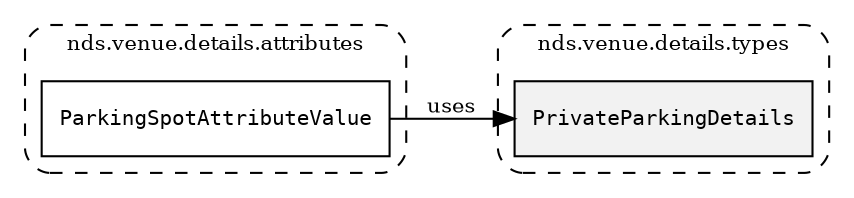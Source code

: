 /**
 * This dot file creates symbol collaboration diagram for PrivateParkingDetails.
 */
digraph ZSERIO
{
    node [shape=box, fontsize=10];
    rankdir="LR";
    fontsize=10;
    tooltip="PrivateParkingDetails collaboration diagram";

    subgraph "cluster_nds.venue.details.types"
    {
        style="dashed, rounded";
        label="nds.venue.details.types";
        tooltip="Package nds.venue.details.types";
        href="../../../content/packages/nds.venue.details.types.html#Package-nds-venue-details-types";
        target="_parent";

        "PrivateParkingDetails" [style="filled", fillcolor="#0000000D", target="_parent", label=<<font face="monospace"><table align="center" border="0" cellspacing="0" cellpadding="0"><tr><td href="../../../content/packages/nds.venue.details.types.html#Structure-PrivateParkingDetails" title="Structure defined in nds.venue.details.types">PrivateParkingDetails</td></tr></table></font>>];
    }

    subgraph "cluster_nds.venue.details.attributes"
    {
        style="dashed, rounded";
        label="nds.venue.details.attributes";
        tooltip="Package nds.venue.details.attributes";
        href="../../../content/packages/nds.venue.details.attributes.html#Package-nds-venue-details-attributes";
        target="_parent";

        "ParkingSpotAttributeValue" [target="_parent", label=<<font face="monospace"><table align="center" border="0" cellspacing="0" cellpadding="0"><tr><td href="../../../content/packages/nds.venue.details.attributes.html#Choice-ParkingSpotAttributeValue" title="Choice defined in nds.venue.details.attributes">ParkingSpotAttributeValue</td></tr></table></font>>];
    }

    "ParkingSpotAttributeValue" -> "PrivateParkingDetails" [label="uses", fontsize=10];
}
